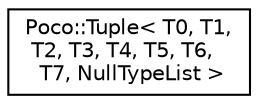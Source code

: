 digraph "Graphical Class Hierarchy"
{
 // LATEX_PDF_SIZE
  edge [fontname="Helvetica",fontsize="10",labelfontname="Helvetica",labelfontsize="10"];
  node [fontname="Helvetica",fontsize="10",shape=record];
  rankdir="LR";
  Node0 [label="Poco::Tuple\< T0, T1,\l T2, T3, T4, T5, T6,\l T7, NullTypeList \>",height=0.2,width=0.4,color="black", fillcolor="white", style="filled",URL="$structPoco_1_1Tuple_3_01T0_00_01T1_00_01T2_00_01T3_00_01T4_00_01T5_00_01T6_00_01T7_00_01NullTypeList_01_4.html",tooltip=" "];
}
